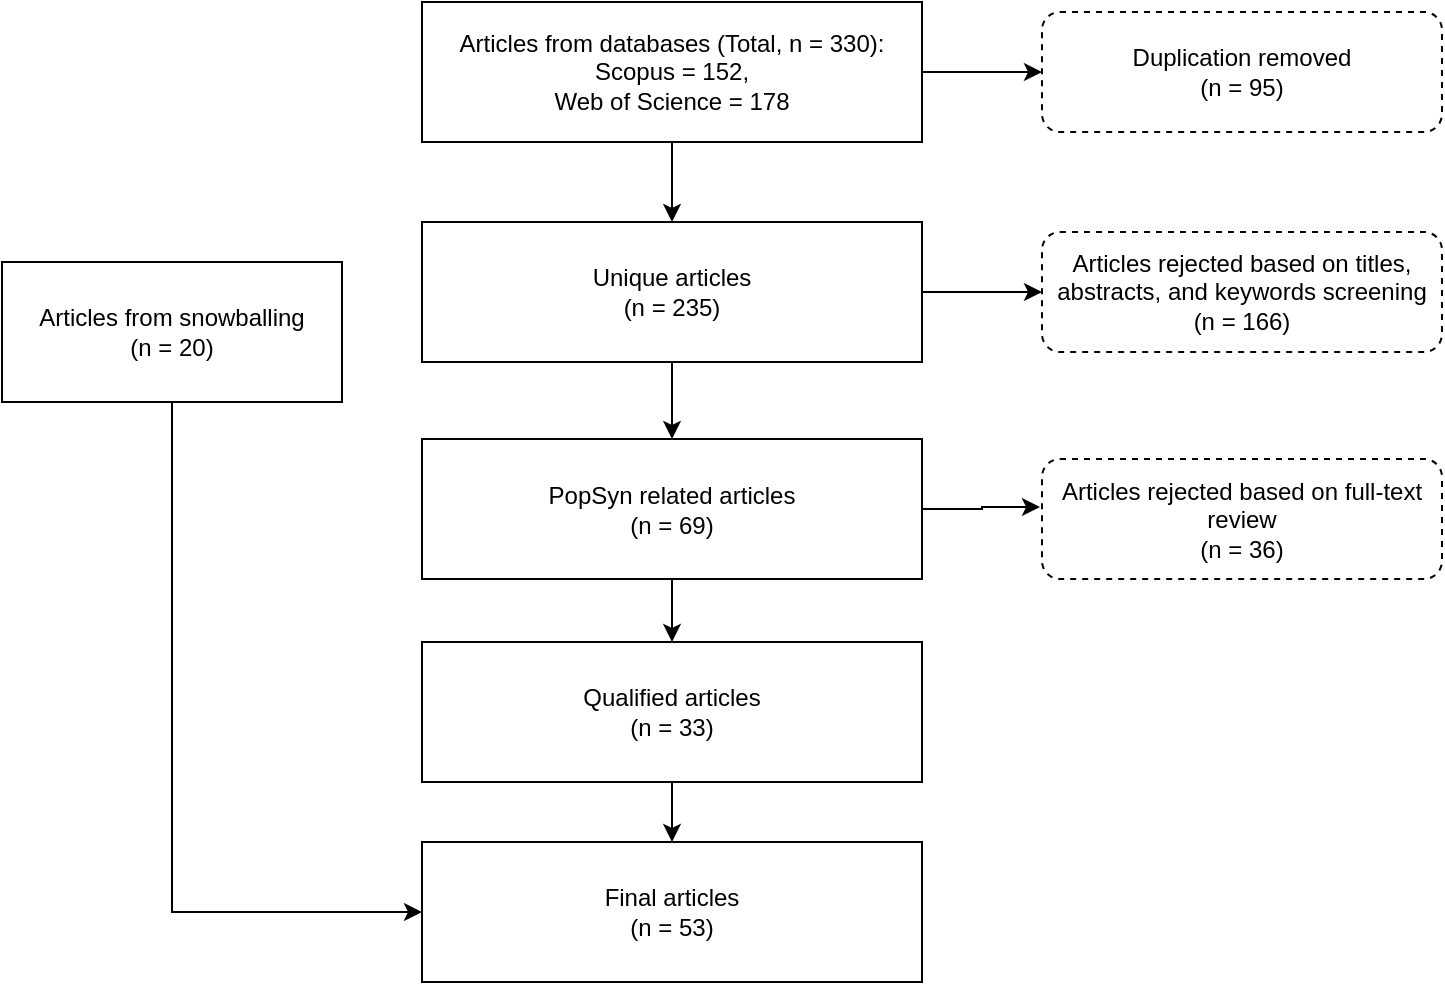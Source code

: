 <mxfile version="24.4.10" type="github">
  <diagram name="Page-1" id="hnhhLKA37qJ1NmWjemfi">
    <mxGraphModel dx="1434" dy="746" grid="1" gridSize="10" guides="1" tooltips="1" connect="1" arrows="1" fold="1" page="1" pageScale="1" pageWidth="1169" pageHeight="827" math="0" shadow="0">
      <root>
        <mxCell id="0" />
        <mxCell id="1" parent="0" />
        <mxCell id="w7V2vxLGS4Cwz19cSFHG-12" style="edgeStyle=orthogonalEdgeStyle;rounded=0;orthogonalLoop=1;jettySize=auto;html=1;entryX=0.5;entryY=0;entryDx=0;entryDy=0;" edge="1" parent="1" source="w7V2vxLGS4Cwz19cSFHG-1" target="w7V2vxLGS4Cwz19cSFHG-2">
          <mxGeometry relative="1" as="geometry" />
        </mxCell>
        <mxCell id="w7V2vxLGS4Cwz19cSFHG-17" style="edgeStyle=orthogonalEdgeStyle;rounded=0;orthogonalLoop=1;jettySize=auto;html=1;" edge="1" parent="1" source="w7V2vxLGS4Cwz19cSFHG-1" target="w7V2vxLGS4Cwz19cSFHG-3">
          <mxGeometry relative="1" as="geometry" />
        </mxCell>
        <mxCell id="w7V2vxLGS4Cwz19cSFHG-1" value="Articles from databases (Total, n = 330):&lt;br&gt;Scopus = 152,&lt;div&gt;Web of Science = 178&lt;/div&gt;" style="rounded=0;whiteSpace=wrap;html=1;" vertex="1" parent="1">
          <mxGeometry x="220" y="160" width="250" height="70" as="geometry" />
        </mxCell>
        <mxCell id="w7V2vxLGS4Cwz19cSFHG-13" style="edgeStyle=orthogonalEdgeStyle;rounded=0;orthogonalLoop=1;jettySize=auto;html=1;" edge="1" parent="1" source="w7V2vxLGS4Cwz19cSFHG-2" target="w7V2vxLGS4Cwz19cSFHG-5">
          <mxGeometry relative="1" as="geometry" />
        </mxCell>
        <mxCell id="w7V2vxLGS4Cwz19cSFHG-18" style="edgeStyle=orthogonalEdgeStyle;rounded=0;orthogonalLoop=1;jettySize=auto;html=1;" edge="1" parent="1" source="w7V2vxLGS4Cwz19cSFHG-2" target="w7V2vxLGS4Cwz19cSFHG-4">
          <mxGeometry relative="1" as="geometry" />
        </mxCell>
        <mxCell id="w7V2vxLGS4Cwz19cSFHG-2" value="Unique articles&lt;br&gt;(n = 235)" style="rounded=0;whiteSpace=wrap;html=1;" vertex="1" parent="1">
          <mxGeometry x="220" y="270" width="250" height="70" as="geometry" />
        </mxCell>
        <mxCell id="w7V2vxLGS4Cwz19cSFHG-3" value="Duplication removed&lt;br&gt;(n = 95)" style="rounded=1;whiteSpace=wrap;html=1;dashed=1;" vertex="1" parent="1">
          <mxGeometry x="530" y="165" width="200" height="60" as="geometry" />
        </mxCell>
        <mxCell id="w7V2vxLGS4Cwz19cSFHG-4" value="Articles rejected based on titles, abstracts, and keywords screening&lt;br&gt;(n = 166)" style="rounded=1;whiteSpace=wrap;html=1;dashed=1;" vertex="1" parent="1">
          <mxGeometry x="530" y="275" width="200" height="60" as="geometry" />
        </mxCell>
        <mxCell id="w7V2vxLGS4Cwz19cSFHG-14" style="edgeStyle=orthogonalEdgeStyle;rounded=0;orthogonalLoop=1;jettySize=auto;html=1;entryX=0.5;entryY=0;entryDx=0;entryDy=0;" edge="1" parent="1" source="w7V2vxLGS4Cwz19cSFHG-5" target="w7V2vxLGS4Cwz19cSFHG-6">
          <mxGeometry relative="1" as="geometry" />
        </mxCell>
        <mxCell id="w7V2vxLGS4Cwz19cSFHG-5" value="PopSyn related articles&lt;br&gt;(n = 69)" style="rounded=0;whiteSpace=wrap;html=1;" vertex="1" parent="1">
          <mxGeometry x="220" y="378.5" width="250" height="70" as="geometry" />
        </mxCell>
        <mxCell id="w7V2vxLGS4Cwz19cSFHG-15" style="edgeStyle=orthogonalEdgeStyle;rounded=0;orthogonalLoop=1;jettySize=auto;html=1;" edge="1" parent="1" source="w7V2vxLGS4Cwz19cSFHG-6" target="w7V2vxLGS4Cwz19cSFHG-9">
          <mxGeometry relative="1" as="geometry" />
        </mxCell>
        <mxCell id="w7V2vxLGS4Cwz19cSFHG-6" value="Qualified articles&lt;br&gt;(n = 33)" style="rounded=0;whiteSpace=wrap;html=1;" vertex="1" parent="1">
          <mxGeometry x="220" y="480" width="250" height="70" as="geometry" />
        </mxCell>
        <mxCell id="w7V2vxLGS4Cwz19cSFHG-7" value="Articles rejected based on full-text review&lt;br&gt;(n = 36)" style="rounded=1;whiteSpace=wrap;html=1;dashed=1;" vertex="1" parent="1">
          <mxGeometry x="530" y="388.5" width="200" height="60" as="geometry" />
        </mxCell>
        <mxCell id="w7V2vxLGS4Cwz19cSFHG-16" style="edgeStyle=orthogonalEdgeStyle;rounded=0;orthogonalLoop=1;jettySize=auto;html=1;entryX=0;entryY=0.5;entryDx=0;entryDy=0;" edge="1" parent="1" source="w7V2vxLGS4Cwz19cSFHG-8" target="w7V2vxLGS4Cwz19cSFHG-9">
          <mxGeometry relative="1" as="geometry">
            <Array as="points">
              <mxPoint x="95" y="615" />
            </Array>
          </mxGeometry>
        </mxCell>
        <mxCell id="w7V2vxLGS4Cwz19cSFHG-8" value="Articles from snowballing&lt;br&gt;(n = 20)" style="rounded=0;whiteSpace=wrap;html=1;" vertex="1" parent="1">
          <mxGeometry x="10" y="290" width="170" height="70" as="geometry" />
        </mxCell>
        <mxCell id="w7V2vxLGS4Cwz19cSFHG-9" value="Final articles&lt;br&gt;(n = 53)" style="rounded=0;whiteSpace=wrap;html=1;" vertex="1" parent="1">
          <mxGeometry x="220" y="580" width="250" height="70" as="geometry" />
        </mxCell>
        <mxCell id="w7V2vxLGS4Cwz19cSFHG-19" style="edgeStyle=orthogonalEdgeStyle;rounded=0;orthogonalLoop=1;jettySize=auto;html=1;entryX=-0.005;entryY=0.4;entryDx=0;entryDy=0;entryPerimeter=0;" edge="1" parent="1" source="w7V2vxLGS4Cwz19cSFHG-5" target="w7V2vxLGS4Cwz19cSFHG-7">
          <mxGeometry relative="1" as="geometry" />
        </mxCell>
      </root>
    </mxGraphModel>
  </diagram>
</mxfile>
